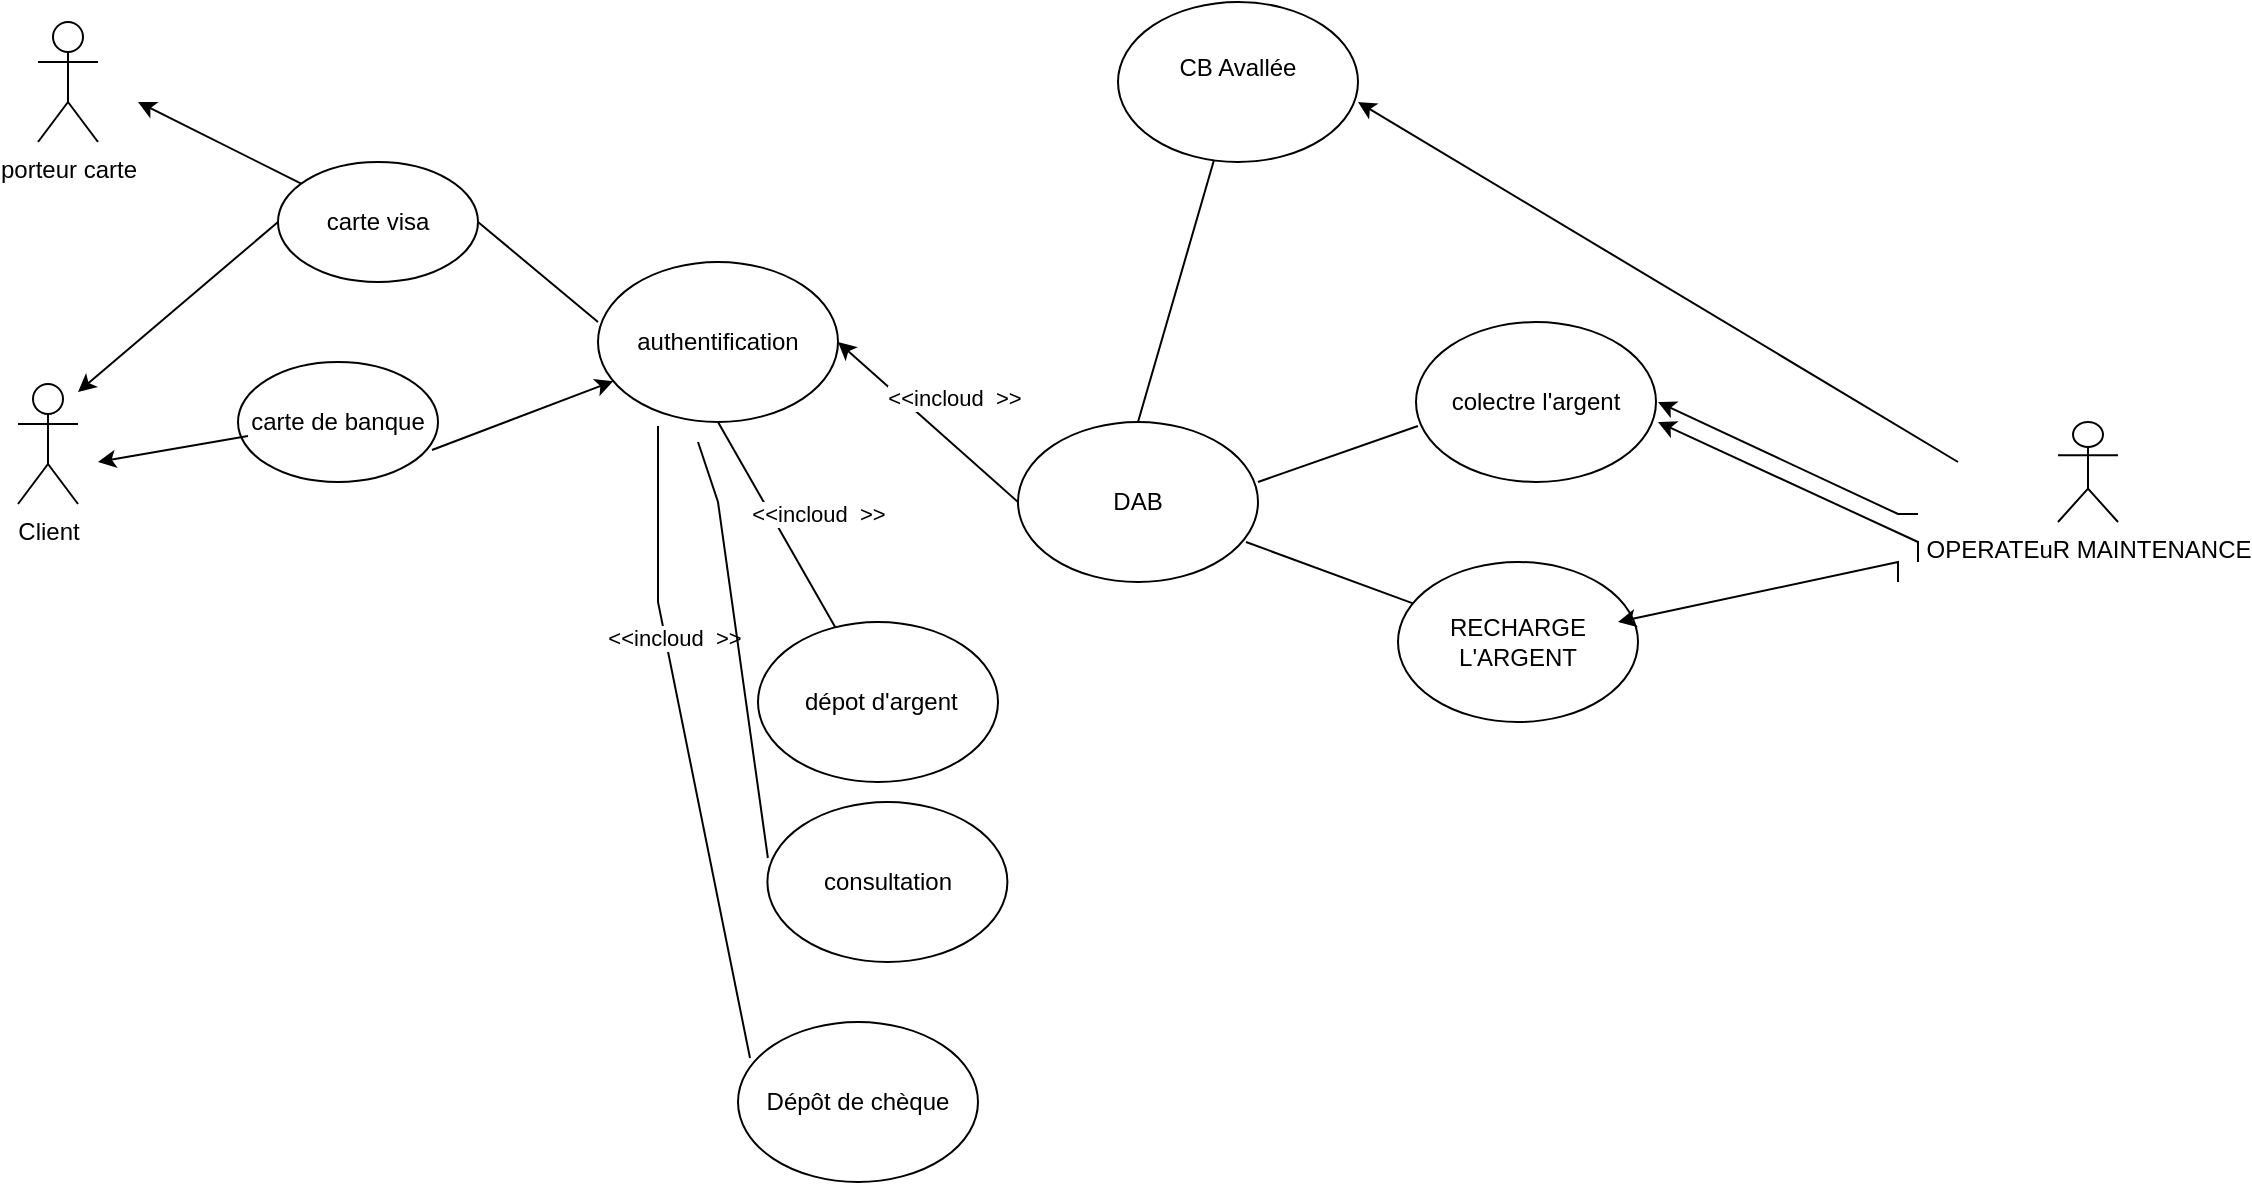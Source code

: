 <mxfile version="24.7.7">
  <diagram name="Page-1" id="nEokDzsJs1XwXtS5uEI3">
    <mxGraphModel dx="1434" dy="774" grid="1" gridSize="10" guides="1" tooltips="1" connect="1" arrows="1" fold="1" page="1" pageScale="1" pageWidth="1169" pageHeight="827" math="0" shadow="0">
      <root>
        <mxCell id="0" />
        <mxCell id="1" parent="0" />
        <mxCell id="WT5hDnRrG1FPfyMFsSfL-1" value="Client" style="shape=umlActor;verticalLabelPosition=bottom;verticalAlign=top;html=1;outlineConnect=0;" vertex="1" parent="1">
          <mxGeometry x="60" y="291" width="30" height="60" as="geometry" />
        </mxCell>
        <mxCell id="WT5hDnRrG1FPfyMFsSfL-2" value="OPERATEuR MAINTENANCE" style="shape=umlActor;verticalLabelPosition=bottom;verticalAlign=top;html=1;outlineConnect=0;" vertex="1" parent="1">
          <mxGeometry x="1080" y="310" width="30" height="50" as="geometry" />
        </mxCell>
        <mxCell id="WT5hDnRrG1FPfyMFsSfL-3" value="DAB" style="ellipse;whiteSpace=wrap;html=1;" vertex="1" parent="1">
          <mxGeometry x="560" y="310" width="120" height="80" as="geometry" />
        </mxCell>
        <mxCell id="WT5hDnRrG1FPfyMFsSfL-6" value="carte visa" style="ellipse;whiteSpace=wrap;html=1;" vertex="1" parent="1">
          <mxGeometry x="190" y="180" width="100" height="60" as="geometry" />
        </mxCell>
        <mxCell id="WT5hDnRrG1FPfyMFsSfL-12" value="" style="endArrow=classic;html=1;rounded=0;exitX=0;exitY=0.5;exitDx=0;exitDy=0;" edge="1" parent="1" source="WT5hDnRrG1FPfyMFsSfL-6">
          <mxGeometry width="50" height="50" relative="1" as="geometry">
            <mxPoint x="230" y="220" as="sourcePoint" />
            <mxPoint x="90" y="295" as="targetPoint" />
          </mxGeometry>
        </mxCell>
        <mxCell id="WT5hDnRrG1FPfyMFsSfL-13" value="" style="endArrow=classic;html=1;rounded=0;exitX=0;exitY=0.5;exitDx=0;exitDy=0;entryX=1;entryY=0.5;entryDx=0;entryDy=0;" edge="1" parent="1" source="WT5hDnRrG1FPfyMFsSfL-3" target="WT5hDnRrG1FPfyMFsSfL-24">
          <mxGeometry width="50" height="50" relative="1" as="geometry">
            <mxPoint x="510" y="270" as="sourcePoint" />
            <mxPoint x="560" y="220" as="targetPoint" />
          </mxGeometry>
        </mxCell>
        <mxCell id="WT5hDnRrG1FPfyMFsSfL-14" value="&amp;nbsp;dépot d&#39;argent" style="ellipse;whiteSpace=wrap;html=1;" vertex="1" parent="1">
          <mxGeometry x="430" y="410" width="120" height="80" as="geometry" />
        </mxCell>
        <mxCell id="WT5hDnRrG1FPfyMFsSfL-16" value="&lt;div&gt;CB Avallée&lt;/div&gt;&lt;div&gt;&lt;br&gt;&lt;/div&gt;" style="ellipse;whiteSpace=wrap;html=1;" vertex="1" parent="1">
          <mxGeometry x="610" y="100" width="120" height="80" as="geometry" />
        </mxCell>
        <mxCell id="WT5hDnRrG1FPfyMFsSfL-20" value="" style="endArrow=none;html=1;rounded=0;exitX=0.5;exitY=0;exitDx=0;exitDy=0;entryX=0.4;entryY=0.988;entryDx=0;entryDy=0;entryPerimeter=0;" edge="1" parent="1" source="WT5hDnRrG1FPfyMFsSfL-3" target="WT5hDnRrG1FPfyMFsSfL-16">
          <mxGeometry width="50" height="50" relative="1" as="geometry">
            <mxPoint x="610" y="240" as="sourcePoint" />
            <mxPoint x="613.34" y="179.94" as="targetPoint" />
          </mxGeometry>
        </mxCell>
        <mxCell id="WT5hDnRrG1FPfyMFsSfL-21" value="" style="endArrow=none;html=1;rounded=0;exitX=0.5;exitY=1;exitDx=0;exitDy=0;" edge="1" parent="1" source="WT5hDnRrG1FPfyMFsSfL-24" target="WT5hDnRrG1FPfyMFsSfL-14">
          <mxGeometry width="50" height="50" relative="1" as="geometry">
            <mxPoint x="330" y="330" as="sourcePoint" />
            <mxPoint x="350" y="330" as="targetPoint" />
          </mxGeometry>
        </mxCell>
        <mxCell id="WT5hDnRrG1FPfyMFsSfL-22" value="Dépôt de chèque " style="ellipse;whiteSpace=wrap;html=1;" vertex="1" parent="1">
          <mxGeometry x="420" y="610" width="120" height="80" as="geometry" />
        </mxCell>
        <mxCell id="WT5hDnRrG1FPfyMFsSfL-23" value="" style="endArrow=none;html=1;rounded=0;entryX=0.05;entryY=0.225;entryDx=0;entryDy=0;entryPerimeter=0;" edge="1" parent="1" target="WT5hDnRrG1FPfyMFsSfL-22">
          <mxGeometry width="50" height="50" relative="1" as="geometry">
            <mxPoint x="380" y="312" as="sourcePoint" />
            <mxPoint x="360" y="420" as="targetPoint" />
            <Array as="points">
              <mxPoint x="380" y="400" />
            </Array>
          </mxGeometry>
        </mxCell>
        <mxCell id="WT5hDnRrG1FPfyMFsSfL-35" value="&amp;lt;&amp;lt;incloud&amp;nbsp; &amp;gt;&amp;gt;" style="edgeLabel;html=1;align=center;verticalAlign=middle;resizable=0;points=[];" vertex="1" connectable="0" parent="WT5hDnRrG1FPfyMFsSfL-23">
          <mxGeometry x="-0.332" y="4" relative="1" as="geometry">
            <mxPoint as="offset" />
          </mxGeometry>
        </mxCell>
        <mxCell id="WT5hDnRrG1FPfyMFsSfL-24" value="authentification" style="ellipse;whiteSpace=wrap;html=1;" vertex="1" parent="1">
          <mxGeometry x="350" y="230" width="120" height="80" as="geometry" />
        </mxCell>
        <mxCell id="WT5hDnRrG1FPfyMFsSfL-26" value="" style="endArrow=none;html=1;rounded=0;exitX=1;exitY=0.5;exitDx=0;exitDy=0;" edge="1" parent="1" source="WT5hDnRrG1FPfyMFsSfL-6">
          <mxGeometry width="50" height="50" relative="1" as="geometry">
            <mxPoint x="300" y="310" as="sourcePoint" />
            <mxPoint x="350" y="260" as="targetPoint" />
          </mxGeometry>
        </mxCell>
        <mxCell id="WT5hDnRrG1FPfyMFsSfL-28" value="colectre l&#39;argent" style="ellipse;whiteSpace=wrap;html=1;" vertex="1" parent="1">
          <mxGeometry x="759" y="260" width="120" height="80" as="geometry" />
        </mxCell>
        <mxCell id="WT5hDnRrG1FPfyMFsSfL-31" value="RECHARGE L&#39;ARGENT" style="ellipse;whiteSpace=wrap;html=1;" vertex="1" parent="1">
          <mxGeometry x="750" y="380" width="120" height="80" as="geometry" />
        </mxCell>
        <mxCell id="WT5hDnRrG1FPfyMFsSfL-33" value="" style="endArrow=none;html=1;rounded=0;exitX=1;exitY=0.375;exitDx=0;exitDy=0;exitPerimeter=0;entryX=0.008;entryY=0.65;entryDx=0;entryDy=0;entryPerimeter=0;" edge="1" parent="1" source="WT5hDnRrG1FPfyMFsSfL-3" target="WT5hDnRrG1FPfyMFsSfL-28">
          <mxGeometry width="50" height="50" relative="1" as="geometry">
            <mxPoint x="700" y="350" as="sourcePoint" />
            <mxPoint x="750" y="300" as="targetPoint" />
          </mxGeometry>
        </mxCell>
        <mxCell id="WT5hDnRrG1FPfyMFsSfL-34" value="" style="endArrow=none;html=1;rounded=0;entryX=0.95;entryY=0.75;entryDx=0;entryDy=0;entryPerimeter=0;" edge="1" parent="1" source="WT5hDnRrG1FPfyMFsSfL-31" target="WT5hDnRrG1FPfyMFsSfL-3">
          <mxGeometry width="50" height="50" relative="1" as="geometry">
            <mxPoint x="708.289" y="440" as="sourcePoint" />
            <mxPoint x="708.289" y="390" as="targetPoint" />
          </mxGeometry>
        </mxCell>
        <mxCell id="WT5hDnRrG1FPfyMFsSfL-36" value="&amp;lt;&amp;lt;incloud&amp;nbsp; &amp;gt;&amp;gt;" style="edgeLabel;html=1;align=center;verticalAlign=middle;resizable=0;points=[];" vertex="1" connectable="0" parent="1">
          <mxGeometry x="424.701" y="397.207" as="geometry">
            <mxPoint x="35" y="-41" as="offset" />
          </mxGeometry>
        </mxCell>
        <mxCell id="WT5hDnRrG1FPfyMFsSfL-37" value="&amp;lt;&amp;lt;incloud&amp;nbsp; &amp;gt;&amp;gt;" style="edgeLabel;html=1;align=center;verticalAlign=middle;resizable=0;points=[];" vertex="1" connectable="0" parent="1">
          <mxGeometry x="434.701" y="407.207" as="geometry">
            <mxPoint x="93" y="-109" as="offset" />
          </mxGeometry>
        </mxCell>
        <mxCell id="WT5hDnRrG1FPfyMFsSfL-39" value="porteur carte" style="shape=umlActor;verticalLabelPosition=bottom;verticalAlign=top;html=1;outlineConnect=0;" vertex="1" parent="1">
          <mxGeometry x="70" y="110" width="30" height="60" as="geometry" />
        </mxCell>
        <mxCell id="WT5hDnRrG1FPfyMFsSfL-42" value="carte de banque" style="ellipse;whiteSpace=wrap;html=1;" vertex="1" parent="1">
          <mxGeometry x="170" y="280" width="100" height="60" as="geometry" />
        </mxCell>
        <mxCell id="WT5hDnRrG1FPfyMFsSfL-43" value="" style="endArrow=classic;html=1;rounded=0;exitX=0.05;exitY=0.617;exitDx=0;exitDy=0;exitPerimeter=0;" edge="1" parent="1" source="WT5hDnRrG1FPfyMFsSfL-42">
          <mxGeometry width="50" height="50" relative="1" as="geometry">
            <mxPoint x="200" y="220" as="sourcePoint" />
            <mxPoint x="100" y="330" as="targetPoint" />
            <Array as="points" />
          </mxGeometry>
        </mxCell>
        <mxCell id="WT5hDnRrG1FPfyMFsSfL-45" value="" style="endArrow=classic;html=1;rounded=0;exitX=0.97;exitY=0.733;exitDx=0;exitDy=0;exitPerimeter=0;" edge="1" parent="1" source="WT5hDnRrG1FPfyMFsSfL-42" target="WT5hDnRrG1FPfyMFsSfL-24">
          <mxGeometry width="50" height="50" relative="1" as="geometry">
            <mxPoint x="195" y="307" as="sourcePoint" />
            <mxPoint x="110" y="315" as="targetPoint" />
          </mxGeometry>
        </mxCell>
        <mxCell id="WT5hDnRrG1FPfyMFsSfL-47" value="" style="endArrow=classic;html=1;rounded=0;entryX=1;entryY=0.625;entryDx=0;entryDy=0;entryPerimeter=0;" edge="1" parent="1" target="WT5hDnRrG1FPfyMFsSfL-16">
          <mxGeometry width="50" height="50" relative="1" as="geometry">
            <mxPoint x="1030" y="330" as="sourcePoint" />
            <mxPoint x="1000" y="160" as="targetPoint" />
          </mxGeometry>
        </mxCell>
        <mxCell id="WT5hDnRrG1FPfyMFsSfL-48" value="" style="endArrow=classic;html=1;rounded=0;" edge="1" parent="1">
          <mxGeometry width="50" height="50" relative="1" as="geometry">
            <mxPoint x="1010" y="356" as="sourcePoint" />
            <mxPoint x="880" y="300" as="targetPoint" />
            <Array as="points">
              <mxPoint x="1000" y="356" />
            </Array>
          </mxGeometry>
        </mxCell>
        <mxCell id="WT5hDnRrG1FPfyMFsSfL-49" value="consultation " style="ellipse;whiteSpace=wrap;html=1;" vertex="1" parent="1">
          <mxGeometry x="434.7" y="500" width="120" height="80" as="geometry" />
        </mxCell>
        <mxCell id="WT5hDnRrG1FPfyMFsSfL-50" value="" style="endArrow=none;html=1;rounded=0;entryX=0.002;entryY=0.35;entryDx=0;entryDy=0;entryPerimeter=0;" edge="1" parent="1" target="WT5hDnRrG1FPfyMFsSfL-49">
          <mxGeometry width="50" height="50" relative="1" as="geometry">
            <mxPoint x="400" y="320" as="sourcePoint" />
            <mxPoint x="479" y="423" as="targetPoint" />
            <Array as="points">
              <mxPoint x="410" y="350" />
            </Array>
          </mxGeometry>
        </mxCell>
        <mxCell id="WT5hDnRrG1FPfyMFsSfL-52" value="" style="endArrow=classic;html=1;rounded=0;" edge="1" parent="1" source="WT5hDnRrG1FPfyMFsSfL-6">
          <mxGeometry width="50" height="50" relative="1" as="geometry">
            <mxPoint x="200" y="130" as="sourcePoint" />
            <mxPoint x="120" y="150" as="targetPoint" />
          </mxGeometry>
        </mxCell>
        <mxCell id="WT5hDnRrG1FPfyMFsSfL-53" value="" style="endArrow=classic;html=1;rounded=0;" edge="1" parent="1">
          <mxGeometry width="50" height="50" relative="1" as="geometry">
            <mxPoint x="1010" y="380" as="sourcePoint" />
            <mxPoint x="880" y="310" as="targetPoint" />
            <Array as="points">
              <mxPoint x="1010" y="370" />
            </Array>
          </mxGeometry>
        </mxCell>
        <mxCell id="WT5hDnRrG1FPfyMFsSfL-54" value="" style="endArrow=classic;html=1;rounded=0;" edge="1" parent="1">
          <mxGeometry width="50" height="50" relative="1" as="geometry">
            <mxPoint x="1000" y="390" as="sourcePoint" />
            <mxPoint x="860" y="410" as="targetPoint" />
            <Array as="points">
              <mxPoint x="1000" y="380" />
            </Array>
          </mxGeometry>
        </mxCell>
      </root>
    </mxGraphModel>
  </diagram>
</mxfile>
